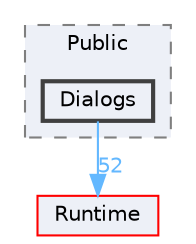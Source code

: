 digraph "Dialogs"
{
 // INTERACTIVE_SVG=YES
 // LATEX_PDF_SIZE
  bgcolor="transparent";
  edge [fontname=Helvetica,fontsize=10,labelfontname=Helvetica,labelfontsize=10];
  node [fontname=Helvetica,fontsize=10,shape=box,height=0.2,width=0.4];
  compound=true
  subgraph clusterdir_978a81d20f5a53c90067a06992956062 {
    graph [ bgcolor="#edf0f7", pencolor="grey50", label="Public", fontname=Helvetica,fontsize=10 style="filled,dashed", URL="dir_978a81d20f5a53c90067a06992956062.html",tooltip=""]
  dir_39014474091516f790d83e3305df3ebb [label="Dialogs", fillcolor="#edf0f7", color="grey25", style="filled,bold", URL="dir_39014474091516f790d83e3305df3ebb.html",tooltip=""];
  }
  dir_7536b172fbd480bfd146a1b1acd6856b [label="Runtime", fillcolor="#edf0f7", color="red", style="filled", URL="dir_7536b172fbd480bfd146a1b1acd6856b.html",tooltip=""];
  dir_39014474091516f790d83e3305df3ebb->dir_7536b172fbd480bfd146a1b1acd6856b [headlabel="52", labeldistance=1.5 headhref="dir_000315_000984.html" href="dir_000315_000984.html" color="steelblue1" fontcolor="steelblue1"];
}
